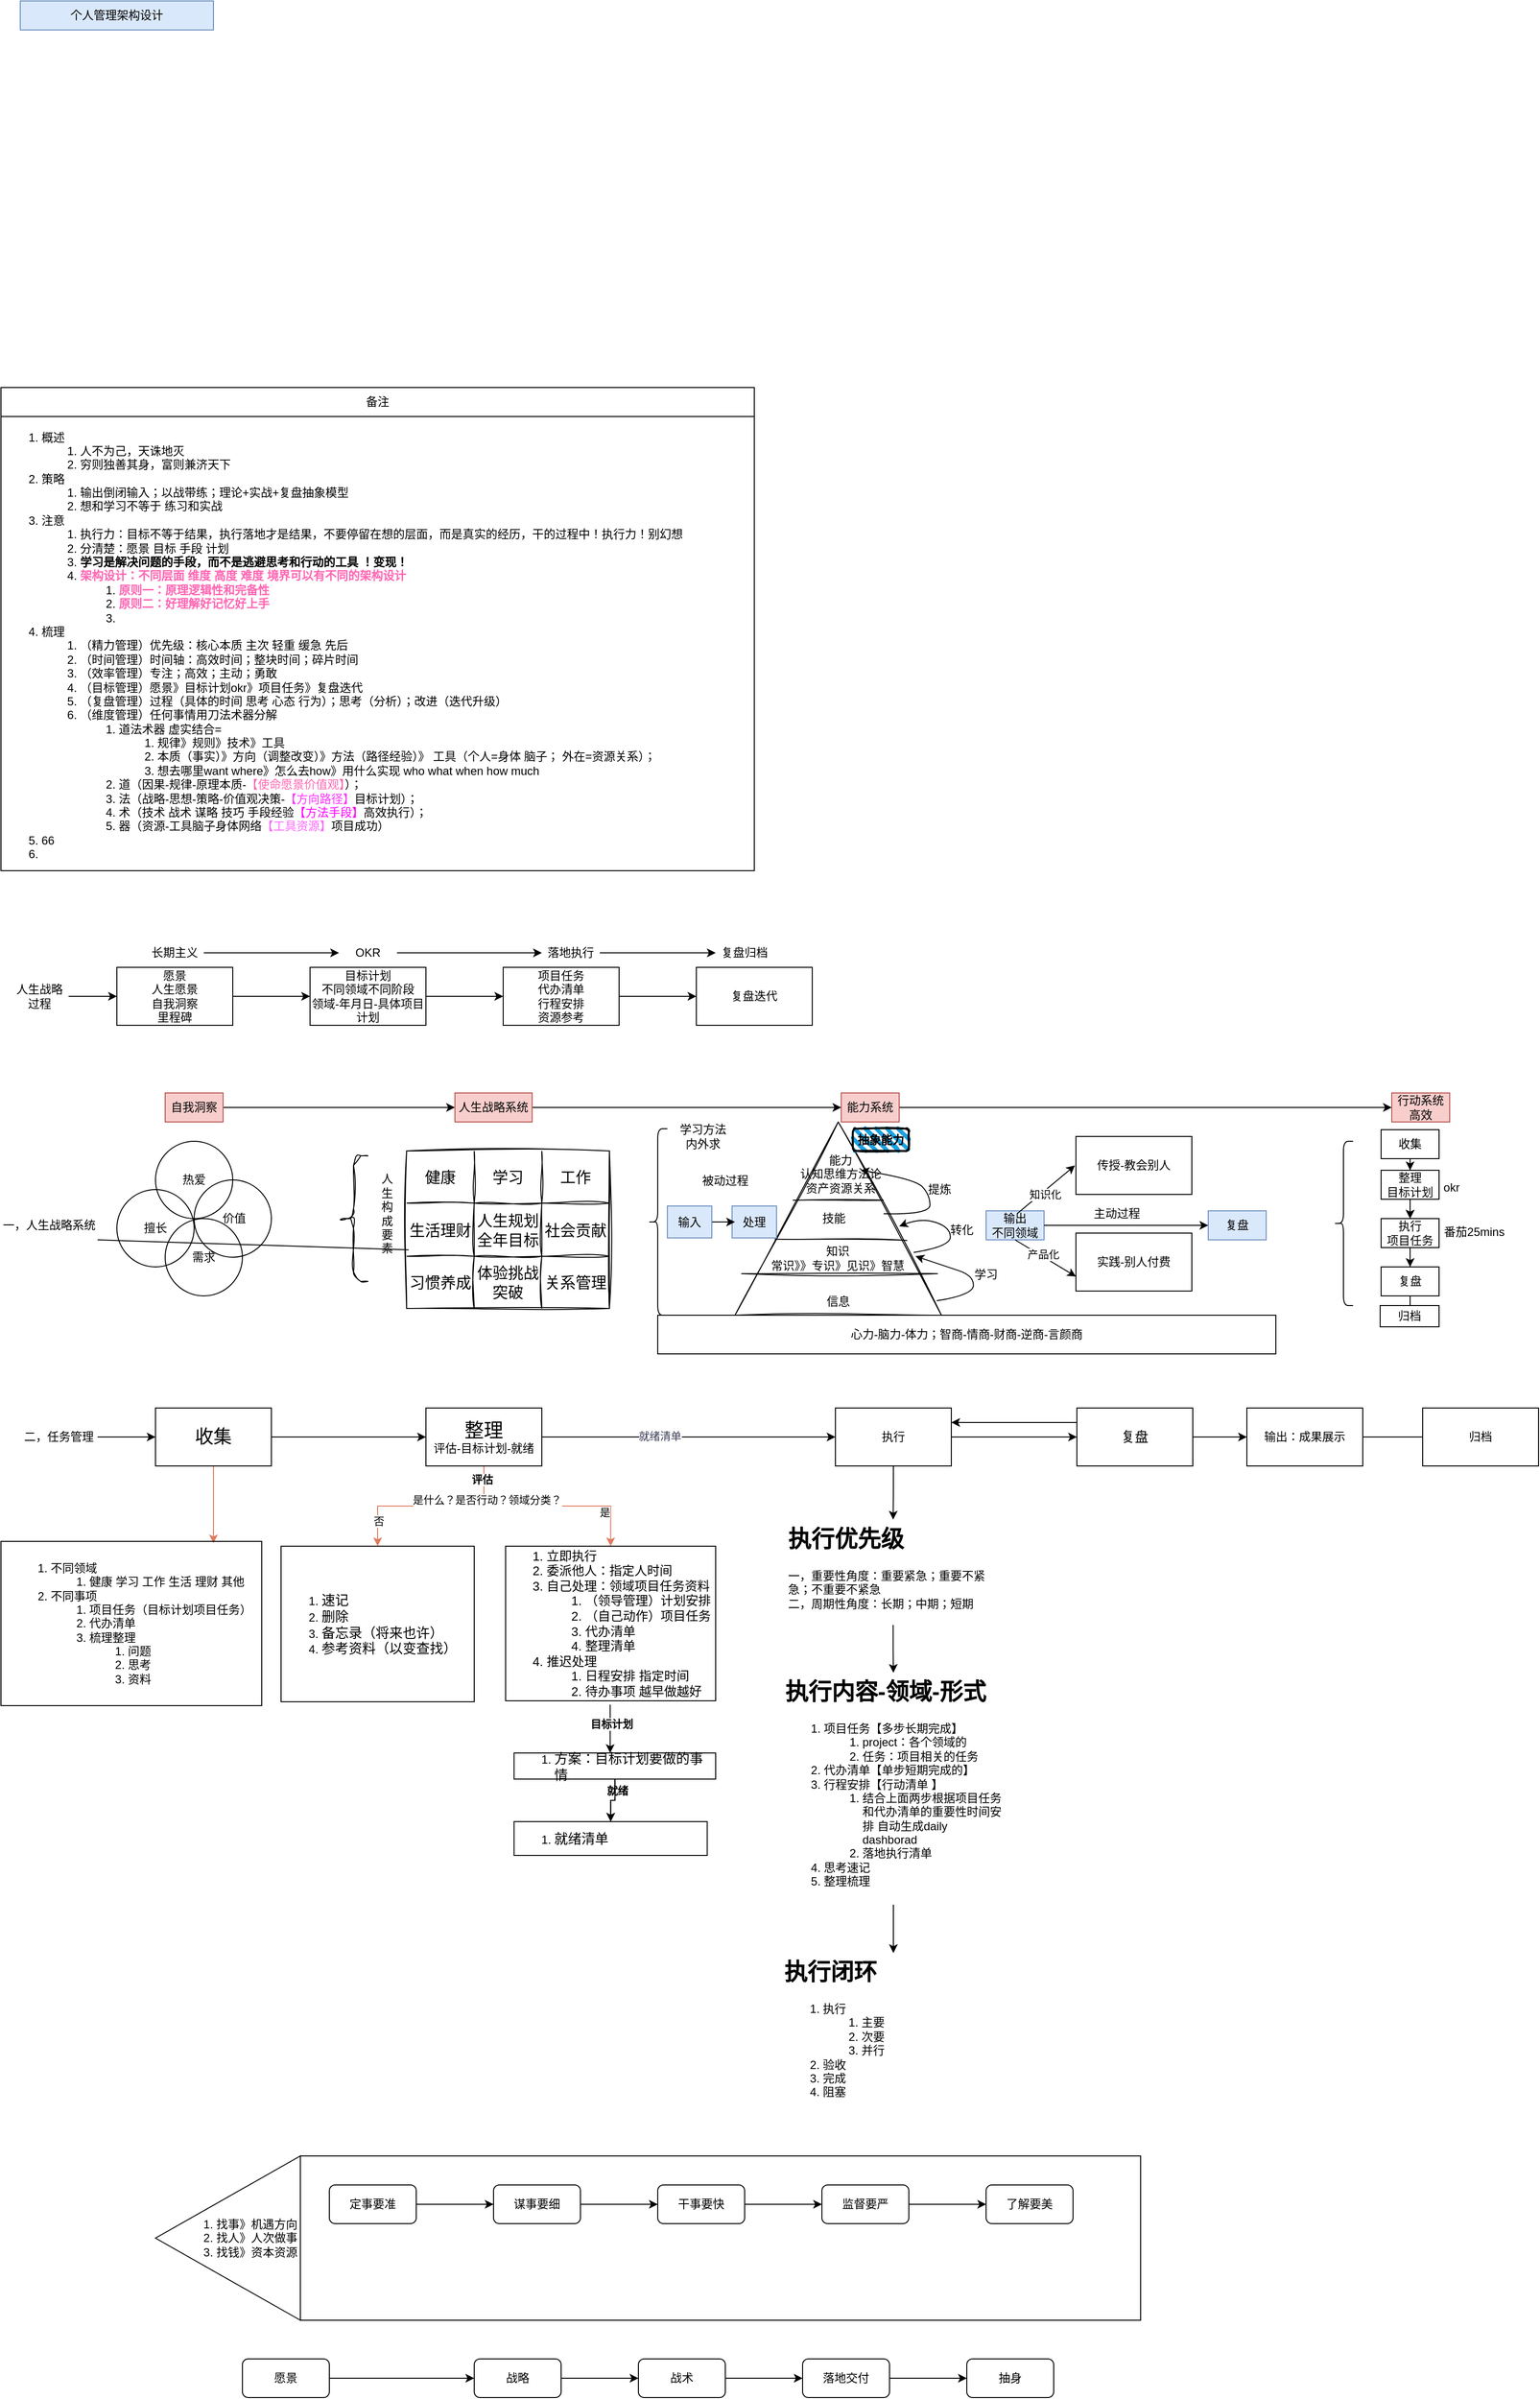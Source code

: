 <mxfile version="22.1.21" type="github">
  <diagram name="第 1 页" id="4Qpj_fmBWcSnVKlhVKCQ">
    <mxGraphModel dx="1434" dy="1907" grid="1" gridSize="10" guides="1" tooltips="1" connect="1" arrows="1" fold="1" page="1" pageScale="1" pageWidth="827" pageHeight="1169" math="0" shadow="0">
      <root>
        <mxCell id="0" />
        <mxCell id="1" parent="0" />
        <mxCell id="NZoPy9VmbZLPDRG8ih34-2" value="个人管理架构设计" style="text;html=1;strokeColor=#6c8ebf;fillColor=#dae8fc;align=center;verticalAlign=middle;whiteSpace=wrap;rounded=0;" parent="1" vertex="1">
          <mxGeometry x="20" y="-1160" width="200" height="30" as="geometry" />
        </mxCell>
        <mxCell id="NZoPy9VmbZLPDRG8ih34-6" value="" style="edgeStyle=orthogonalEdgeStyle;rounded=0;orthogonalLoop=1;jettySize=auto;html=1;" parent="1" source="NZoPy9VmbZLPDRG8ih34-4" target="NZoPy9VmbZLPDRG8ih34-5" edge="1">
          <mxGeometry relative="1" as="geometry" />
        </mxCell>
        <mxCell id="NZoPy9VmbZLPDRG8ih34-4" value="二，任务管理" style="text;html=1;strokeColor=none;fillColor=none;align=center;verticalAlign=middle;whiteSpace=wrap;rounded=0;" parent="1" vertex="1">
          <mxGeometry x="20" y="311" width="80" height="30" as="geometry" />
        </mxCell>
        <mxCell id="NZoPy9VmbZLPDRG8ih34-8" value="" style="edgeStyle=orthogonalEdgeStyle;rounded=0;orthogonalLoop=1;jettySize=auto;html=1;" parent="1" source="NZoPy9VmbZLPDRG8ih34-5" target="NZoPy9VmbZLPDRG8ih34-7" edge="1">
          <mxGeometry relative="1" as="geometry" />
        </mxCell>
        <mxCell id="NZoPy9VmbZLPDRG8ih34-233" value="" style="edgeStyle=orthogonalEdgeStyle;rounded=0;orthogonalLoop=1;jettySize=auto;html=1;strokeColor=#E07A5F;fontColor=#393C56;fillColor=#F2CC8F;" parent="1" source="NZoPy9VmbZLPDRG8ih34-5" edge="1">
          <mxGeometry relative="1" as="geometry">
            <mxPoint x="220" y="436" as="targetPoint" />
          </mxGeometry>
        </mxCell>
        <mxCell id="NZoPy9VmbZLPDRG8ih34-5" value="&lt;font style=&quot;font-size: 19px;&quot;&gt;收集&lt;/font&gt;" style="whiteSpace=wrap;html=1;" parent="1" vertex="1">
          <mxGeometry x="160" y="296" width="120" height="60" as="geometry" />
        </mxCell>
        <mxCell id="NZoPy9VmbZLPDRG8ih34-10" value="" style="edgeStyle=orthogonalEdgeStyle;rounded=0;orthogonalLoop=1;jettySize=auto;html=1;" parent="1" source="NZoPy9VmbZLPDRG8ih34-7" target="NZoPy9VmbZLPDRG8ih34-9" edge="1">
          <mxGeometry relative="1" as="geometry" />
        </mxCell>
        <mxCell id="NZoPy9VmbZLPDRG8ih34-239" value="就绪清单" style="edgeLabel;html=1;align=center;verticalAlign=middle;resizable=0;points=[];fontColor=#393C56;" parent="NZoPy9VmbZLPDRG8ih34-10" vertex="1" connectable="0">
          <mxGeometry x="-0.2" y="1" relative="1" as="geometry">
            <mxPoint as="offset" />
          </mxGeometry>
        </mxCell>
        <mxCell id="NZoPy9VmbZLPDRG8ih34-235" style="edgeStyle=orthogonalEdgeStyle;rounded=0;orthogonalLoop=1;jettySize=auto;html=1;strokeColor=#E07A5F;fontColor=#393C56;fillColor=#F2CC8F;" parent="1" source="NZoPy9VmbZLPDRG8ih34-7" target="NZoPy9VmbZLPDRG8ih34-234" edge="1">
          <mxGeometry relative="1" as="geometry" />
        </mxCell>
        <mxCell id="NZoPy9VmbZLPDRG8ih34-259" value="否" style="edgeLabel;html=1;align=center;verticalAlign=middle;resizable=0;points=[];" parent="NZoPy9VmbZLPDRG8ih34-235" vertex="1" connectable="0">
          <mxGeometry x="0.729" y="1" relative="1" as="geometry">
            <mxPoint as="offset" />
          </mxGeometry>
        </mxCell>
        <mxCell id="NZoPy9VmbZLPDRG8ih34-237" style="edgeStyle=orthogonalEdgeStyle;rounded=0;orthogonalLoop=1;jettySize=auto;html=1;exitX=0.5;exitY=1;exitDx=0;exitDy=0;strokeColor=#E07A5F;fontColor=#393C56;fillColor=#F2CC8F;" parent="1" source="NZoPy9VmbZLPDRG8ih34-7" target="NZoPy9VmbZLPDRG8ih34-236" edge="1">
          <mxGeometry relative="1" as="geometry" />
        </mxCell>
        <mxCell id="NZoPy9VmbZLPDRG8ih34-258" value="是什么？是否行动？领域分类？" style="edgeLabel;html=1;align=center;verticalAlign=middle;resizable=0;points=[];" parent="NZoPy9VmbZLPDRG8ih34-237" vertex="1" connectable="0">
          <mxGeometry x="-0.68" y="3" relative="1" as="geometry">
            <mxPoint as="offset" />
          </mxGeometry>
        </mxCell>
        <mxCell id="NZoPy9VmbZLPDRG8ih34-260" value="是" style="edgeLabel;html=1;align=center;verticalAlign=middle;resizable=0;points=[];" parent="NZoPy9VmbZLPDRG8ih34-237" vertex="1" connectable="0">
          <mxGeometry x="0.573" y="2" relative="1" as="geometry">
            <mxPoint x="-2" y="8" as="offset" />
          </mxGeometry>
        </mxCell>
        <mxCell id="NZoPy9VmbZLPDRG8ih34-263" value="评估" style="edgeLabel;html=1;align=center;verticalAlign=middle;resizable=0;points=[];fontStyle=1" parent="NZoPy9VmbZLPDRG8ih34-237" vertex="1" connectable="0">
          <mxGeometry x="-0.869" y="-2" relative="1" as="geometry">
            <mxPoint as="offset" />
          </mxGeometry>
        </mxCell>
        <mxCell id="NZoPy9VmbZLPDRG8ih34-7" value="&lt;font style=&quot;&quot;&gt;&lt;span style=&quot;font-size: 20px;&quot;&gt;整理&lt;/span&gt;&lt;br&gt;&lt;font style=&quot;font-size: 12px;&quot;&gt;评估-目标计划-就绪&lt;/font&gt;&lt;br&gt;&lt;/font&gt;" style="whiteSpace=wrap;html=1;" parent="1" vertex="1">
          <mxGeometry x="440" y="296" width="120" height="60" as="geometry" />
        </mxCell>
        <mxCell id="NZoPy9VmbZLPDRG8ih34-12" value="" style="edgeStyle=orthogonalEdgeStyle;rounded=0;orthogonalLoop=1;jettySize=auto;html=1;" parent="1" source="NZoPy9VmbZLPDRG8ih34-9" target="NZoPy9VmbZLPDRG8ih34-11" edge="1">
          <mxGeometry relative="1" as="geometry" />
        </mxCell>
        <mxCell id="NZoPy9VmbZLPDRG8ih34-38" value="" style="edgeStyle=orthogonalEdgeStyle;rounded=0;orthogonalLoop=1;jettySize=auto;html=1;" parent="1" source="NZoPy9VmbZLPDRG8ih34-9" target="NZoPy9VmbZLPDRG8ih34-36" edge="1">
          <mxGeometry relative="1" as="geometry" />
        </mxCell>
        <mxCell id="NZoPy9VmbZLPDRG8ih34-9" value="执行" style="whiteSpace=wrap;html=1;" parent="1" vertex="1">
          <mxGeometry x="864" y="296" width="120" height="60" as="geometry" />
        </mxCell>
        <mxCell id="NZoPy9VmbZLPDRG8ih34-14" value="" style="edgeStyle=orthogonalEdgeStyle;rounded=0;orthogonalLoop=1;jettySize=auto;html=1;" parent="1" target="NZoPy9VmbZLPDRG8ih34-13" edge="1">
          <mxGeometry relative="1" as="geometry">
            <mxPoint x="1217" y="340" as="sourcePoint" />
            <Array as="points">
              <mxPoint x="1217" y="320" />
              <mxPoint x="1224" y="320" />
              <mxPoint x="1224" y="326" />
            </Array>
          </mxGeometry>
        </mxCell>
        <mxCell id="NZoPy9VmbZLPDRG8ih34-80" style="edgeStyle=orthogonalEdgeStyle;rounded=0;orthogonalLoop=1;jettySize=auto;html=1;exitX=0;exitY=0.25;exitDx=0;exitDy=0;entryX=1;entryY=0.25;entryDx=0;entryDy=0;" parent="1" source="NZoPy9VmbZLPDRG8ih34-11" target="NZoPy9VmbZLPDRG8ih34-9" edge="1">
          <mxGeometry relative="1" as="geometry" />
        </mxCell>
        <mxCell id="NZoPy9VmbZLPDRG8ih34-11" value="&lt;font style=&quot;font-size: 14px;&quot;&gt;复盘&lt;/font&gt;" style="whiteSpace=wrap;html=1;" parent="1" vertex="1">
          <mxGeometry x="1114" y="296" width="120" height="60" as="geometry" />
        </mxCell>
        <mxCell id="NZoPy9VmbZLPDRG8ih34-83" value="" style="edgeStyle=orthogonalEdgeStyle;rounded=0;orthogonalLoop=1;jettySize=auto;html=1;" parent="1" source="NZoPy9VmbZLPDRG8ih34-13" edge="1">
          <mxGeometry relative="1" as="geometry">
            <mxPoint x="1566" y="326" as="targetPoint" />
          </mxGeometry>
        </mxCell>
        <mxCell id="NZoPy9VmbZLPDRG8ih34-13" value="输出：成果展示" style="whiteSpace=wrap;html=1;" parent="1" vertex="1">
          <mxGeometry x="1290" y="296" width="120" height="60" as="geometry" />
        </mxCell>
        <mxCell id="NZoPy9VmbZLPDRG8ih34-40" value="" style="edgeStyle=orthogonalEdgeStyle;rounded=0;orthogonalLoop=1;jettySize=auto;html=1;" parent="1" source="NZoPy9VmbZLPDRG8ih34-36" target="NZoPy9VmbZLPDRG8ih34-39" edge="1">
          <mxGeometry relative="1" as="geometry">
            <mxPoint x="825" y="631" as="targetPoint" />
          </mxGeometry>
        </mxCell>
        <mxCell id="NZoPy9VmbZLPDRG8ih34-36" value="&lt;h1&gt;执行优先级&lt;/h1&gt;&lt;div&gt;一，重要性角度：重要紧急；重要不紧急；不重要不紧急&lt;/div&gt;&lt;div&gt;二，周期性角度：长期；中期；短期&lt;/div&gt;" style="text;html=1;strokeColor=none;fillColor=none;spacing=5;spacingTop=-20;whiteSpace=wrap;overflow=hidden;rounded=0;" parent="1" vertex="1">
          <mxGeometry x="810" y="411.5" width="227.5" height="109" as="geometry" />
        </mxCell>
        <mxCell id="NZoPy9VmbZLPDRG8ih34-267" value="" style="edgeStyle=orthogonalEdgeStyle;rounded=0;orthogonalLoop=1;jettySize=auto;html=1;" parent="1" source="NZoPy9VmbZLPDRG8ih34-39" target="NZoPy9VmbZLPDRG8ih34-266" edge="1">
          <mxGeometry relative="1" as="geometry" />
        </mxCell>
        <mxCell id="NZoPy9VmbZLPDRG8ih34-39" value="&lt;h1&gt;执行内容-领域-形式&lt;/h1&gt;&lt;div&gt;&lt;ol&gt;&lt;li&gt;项目任务【多步长期完成】&lt;br&gt;&lt;/li&gt;&lt;ol&gt;&lt;li&gt;project：各个领域的&lt;br&gt;&lt;/li&gt;&lt;li&gt;任务：项目相关的任务&lt;/li&gt;&lt;/ol&gt;&lt;li&gt;&lt;span style=&quot;background-color: initial;&quot;&gt;代办清单【单步短期完成的】&lt;/span&gt;&lt;br&gt;&lt;/li&gt;&lt;li&gt;&lt;span style=&quot;background-color: initial;&quot;&gt;行程安排【行动清单 】&lt;/span&gt;&lt;/li&gt;&lt;ol&gt;&lt;li&gt;&lt;span style=&quot;background-color: initial;&quot;&gt;结合上面两步根据项目任务和代办清单的重要性时间安排 自动生成daily dashborad&amp;nbsp;&lt;/span&gt;&lt;/li&gt;&lt;li&gt;落地执行清单&lt;/li&gt;&lt;/ol&gt;&lt;li&gt;思考速记&lt;/li&gt;&lt;li&gt;整理梳理&lt;/li&gt;&lt;/ol&gt;&lt;/div&gt;" style="text;html=1;strokeColor=none;fillColor=none;spacing=5;spacingTop=-20;whiteSpace=wrap;overflow=hidden;rounded=0;" parent="1" vertex="1">
          <mxGeometry x="806.5" y="570" width="235" height="240" as="geometry" />
        </mxCell>
        <mxCell id="NZoPy9VmbZLPDRG8ih34-56" value="" style="edgeStyle=orthogonalEdgeStyle;rounded=0;orthogonalLoop=1;jettySize=auto;html=1;" parent="1" source="NZoPy9VmbZLPDRG8ih34-41" target="NZoPy9VmbZLPDRG8ih34-55" edge="1">
          <mxGeometry relative="1" as="geometry" />
        </mxCell>
        <mxCell id="NZoPy9VmbZLPDRG8ih34-41" value="一，人生战略系统" style="text;html=1;strokeColor=none;fillColor=none;align=center;verticalAlign=middle;whiteSpace=wrap;rounded=0;" parent="1" vertex="1">
          <mxGeometry y="92" width="100" height="30" as="geometry" />
        </mxCell>
        <mxCell id="NZoPy9VmbZLPDRG8ih34-60" value="" style="edgeStyle=orthogonalEdgeStyle;rounded=0;orthogonalLoop=1;jettySize=auto;html=1;" parent="1" source="NZoPy9VmbZLPDRG8ih34-58" target="NZoPy9VmbZLPDRG8ih34-59" edge="1">
          <mxGeometry relative="1" as="geometry" />
        </mxCell>
        <mxCell id="NZoPy9VmbZLPDRG8ih34-58" value="人生战略过程" style="text;html=1;strokeColor=none;fillColor=none;align=center;verticalAlign=middle;whiteSpace=wrap;rounded=0;" parent="1" vertex="1">
          <mxGeometry x="10" y="-145" width="60" height="30" as="geometry" />
        </mxCell>
        <mxCell id="NZoPy9VmbZLPDRG8ih34-62" value="" style="edgeStyle=orthogonalEdgeStyle;rounded=0;orthogonalLoop=1;jettySize=auto;html=1;" parent="1" source="NZoPy9VmbZLPDRG8ih34-59" target="NZoPy9VmbZLPDRG8ih34-61" edge="1">
          <mxGeometry relative="1" as="geometry" />
        </mxCell>
        <mxCell id="NZoPy9VmbZLPDRG8ih34-59" value="愿景&lt;br&gt;人生愿景&lt;br&gt;自我洞察&lt;br&gt;里程碑" style="whiteSpace=wrap;html=1;" parent="1" vertex="1">
          <mxGeometry x="120" y="-160" width="120" height="60" as="geometry" />
        </mxCell>
        <mxCell id="NZoPy9VmbZLPDRG8ih34-64" value="" style="edgeStyle=orthogonalEdgeStyle;rounded=0;orthogonalLoop=1;jettySize=auto;html=1;" parent="1" source="NZoPy9VmbZLPDRG8ih34-61" target="NZoPy9VmbZLPDRG8ih34-63" edge="1">
          <mxGeometry relative="1" as="geometry" />
        </mxCell>
        <mxCell id="NZoPy9VmbZLPDRG8ih34-61" value="目标计划&lt;br&gt;不同领域不同阶段&lt;br&gt;领域-年月日-具体项目计划" style="whiteSpace=wrap;html=1;" parent="1" vertex="1">
          <mxGeometry x="320" y="-160" width="120" height="60" as="geometry" />
        </mxCell>
        <mxCell id="NZoPy9VmbZLPDRG8ih34-66" value="" style="edgeStyle=orthogonalEdgeStyle;rounded=0;orthogonalLoop=1;jettySize=auto;html=1;" parent="1" source="NZoPy9VmbZLPDRG8ih34-63" target="NZoPy9VmbZLPDRG8ih34-65" edge="1">
          <mxGeometry relative="1" as="geometry" />
        </mxCell>
        <mxCell id="NZoPy9VmbZLPDRG8ih34-63" value="项目任务&lt;br&gt;代办清单&lt;br&gt;行程安排&lt;br&gt;资源参考" style="whiteSpace=wrap;html=1;" parent="1" vertex="1">
          <mxGeometry x="520" y="-160" width="120" height="60" as="geometry" />
        </mxCell>
        <mxCell id="NZoPy9VmbZLPDRG8ih34-65" value="复盘迭代" style="whiteSpace=wrap;html=1;" parent="1" vertex="1">
          <mxGeometry x="720" y="-160" width="120" height="60" as="geometry" />
        </mxCell>
        <mxCell id="NZoPy9VmbZLPDRG8ih34-71" style="edgeStyle=orthogonalEdgeStyle;rounded=0;orthogonalLoop=1;jettySize=auto;html=1;entryX=0;entryY=0.5;entryDx=0;entryDy=0;" parent="1" source="NZoPy9VmbZLPDRG8ih34-67" target="NZoPy9VmbZLPDRG8ih34-69" edge="1">
          <mxGeometry relative="1" as="geometry" />
        </mxCell>
        <mxCell id="NZoPy9VmbZLPDRG8ih34-67" value="长期主义" style="text;html=1;strokeColor=none;fillColor=none;align=center;verticalAlign=middle;whiteSpace=wrap;rounded=0;" parent="1" vertex="1">
          <mxGeometry x="150" y="-190" width="60" height="30" as="geometry" />
        </mxCell>
        <mxCell id="NZoPy9VmbZLPDRG8ih34-75" style="edgeStyle=orthogonalEdgeStyle;rounded=0;orthogonalLoop=1;jettySize=auto;html=1;entryX=0;entryY=0.5;entryDx=0;entryDy=0;" parent="1" source="NZoPy9VmbZLPDRG8ih34-69" target="NZoPy9VmbZLPDRG8ih34-70" edge="1">
          <mxGeometry relative="1" as="geometry" />
        </mxCell>
        <mxCell id="NZoPy9VmbZLPDRG8ih34-69" value="OKR" style="text;html=1;strokeColor=none;fillColor=none;align=center;verticalAlign=middle;whiteSpace=wrap;rounded=0;" parent="1" vertex="1">
          <mxGeometry x="350" y="-190" width="60" height="30" as="geometry" />
        </mxCell>
        <mxCell id="NZoPy9VmbZLPDRG8ih34-77" style="edgeStyle=orthogonalEdgeStyle;rounded=0;orthogonalLoop=1;jettySize=auto;html=1;" parent="1" source="NZoPy9VmbZLPDRG8ih34-70" target="NZoPy9VmbZLPDRG8ih34-76" edge="1">
          <mxGeometry relative="1" as="geometry" />
        </mxCell>
        <mxCell id="NZoPy9VmbZLPDRG8ih34-70" value="落地执行" style="text;html=1;strokeColor=none;fillColor=none;align=center;verticalAlign=middle;whiteSpace=wrap;rounded=0;" parent="1" vertex="1">
          <mxGeometry x="560" y="-190" width="60" height="30" as="geometry" />
        </mxCell>
        <mxCell id="NZoPy9VmbZLPDRG8ih34-76" value="复盘归档" style="text;html=1;strokeColor=none;fillColor=none;align=center;verticalAlign=middle;whiteSpace=wrap;rounded=0;" parent="1" vertex="1">
          <mxGeometry x="740" y="-190" width="60" height="30" as="geometry" />
        </mxCell>
        <mxCell id="NZoPy9VmbZLPDRG8ih34-82" value="归档" style="whiteSpace=wrap;html=1;" parent="1" vertex="1">
          <mxGeometry x="1472" y="296" width="120" height="60" as="geometry" />
        </mxCell>
        <mxCell id="NZoPy9VmbZLPDRG8ih34-93" value="备注" style="swimlane;fontStyle=0;childLayout=stackLayout;horizontal=1;startSize=30;horizontalStack=0;resizeParent=1;resizeParentMax=0;resizeLast=0;collapsible=1;marginBottom=0;whiteSpace=wrap;html=1;" parent="1" vertex="1">
          <mxGeometry y="-760" width="780" height="500" as="geometry">
            <mxRectangle x="10" y="-500" width="60" height="30" as="alternateBounds" />
          </mxGeometry>
        </mxCell>
        <mxCell id="NZoPy9VmbZLPDRG8ih34-87" value="&lt;ol&gt;&lt;li&gt;概述&lt;/li&gt;&lt;ol&gt;&lt;li&gt;人不为己，天诛地灭&lt;/li&gt;&lt;li&gt;穷则独善其身，富则兼济天下&lt;/li&gt;&lt;/ol&gt;&lt;li&gt;策略&lt;/li&gt;&lt;ol&gt;&lt;li&gt;输出倒闭输入；以战带练；理论+实战+复盘抽象模型&lt;/li&gt;&lt;li&gt;想和学习不等于 练习和实战&lt;/li&gt;&lt;/ol&gt;&lt;li&gt;注意&lt;/li&gt;&lt;ol&gt;&lt;li&gt;执行力：目标不等于结果，执行落地才是结果，不要停留在想的层面，而是真实的经历，干的过程中！执行力！别幻想&lt;/li&gt;&lt;li&gt;分清楚：愿景 目标 手段 计划&lt;/li&gt;&lt;li&gt;&lt;b&gt;学习是解决问题的手段，而不是逃避思考和行动的工具 ！变现！&lt;/b&gt;&lt;/li&gt;&lt;li&gt;&lt;b&gt;&lt;font color=&quot;#ff66b3&quot;&gt;架构设计：不同层面 维度 高度 难度 境界可以有不同的架构设计&lt;/font&gt;&lt;/b&gt;&lt;/li&gt;&lt;ol&gt;&lt;li&gt;&lt;b&gt;&lt;font color=&quot;#ff66b3&quot;&gt;原则一：原理逻辑性和完备性&lt;/font&gt;&lt;/b&gt;&lt;/li&gt;&lt;li&gt;&lt;b&gt;&lt;font color=&quot;#ff66b3&quot;&gt;原则二：好理解好记忆好上手&lt;/font&gt;&lt;/b&gt;&lt;/li&gt;&lt;li&gt;&lt;b&gt;&lt;font color=&quot;#ff66b3&quot;&gt;&lt;br&gt;&lt;/font&gt;&lt;/b&gt;&lt;/li&gt;&lt;/ol&gt;&lt;/ol&gt;&lt;li&gt;梳理&lt;/li&gt;&lt;ol&gt;&lt;li&gt;（精力管理）优先级：核心本质 主次 轻重 缓急 先后&lt;/li&gt;&lt;li&gt;（时间管理）时间轴：高效时间；整块时间；碎片时间&lt;/li&gt;&lt;li&gt;（效率管理）专注；高效；主动；勇敢&lt;/li&gt;&lt;li&gt;（目标管理）愿景》目标计划okr》项目任务》复盘迭代&lt;/li&gt;&lt;li&gt;（复盘管理）过程（具体的时间 思考 心态 行为）；思考（分析）；改进（迭代升级）&lt;/li&gt;&lt;li&gt;（维度管理）任何事情用刀法术器分解&lt;/li&gt;&lt;ol&gt;&lt;li&gt;道法术器 虚实结合=&lt;/li&gt;&lt;ol&gt;&lt;li&gt;规律》规则》技术》工具&lt;br&gt;&lt;/li&gt;&lt;li&gt;本质（事实）》方向（调整改变）》方法（路径经验）》 工具（个人=身体 脑子； 外在=资源关系）；&lt;br&gt;&lt;/li&gt;&lt;li style=&quot;border-color: var(--border-color);&quot;&gt;想去哪里want where》怎么去how》用什么实现 who what when how much&lt;/li&gt;&lt;/ol&gt;&lt;li&gt;道（因果-规律-原理本质-&lt;font color=&quot;#ff66b3&quot;&gt;【使命愿景价值观】&lt;/font&gt;）；&lt;/li&gt;&lt;li&gt;法（战略-思想-策略-价值观决策-&lt;font color=&quot;#ff33ff&quot;&gt;【方向路径】&lt;/font&gt;目标计划）；&lt;/li&gt;&lt;li&gt;术（技术 战术 谋略 技巧 手段经验&lt;font color=&quot;#ff00ff&quot;&gt;【方法手段】&lt;/font&gt;高效执行）；&lt;/li&gt;&lt;li&gt;器（资源-工具脑子身体网络&lt;font color=&quot;#ff66ff&quot;&gt;【工具资源】&lt;/font&gt;项目成功）&lt;/li&gt;&lt;/ol&gt;&lt;/ol&gt;&lt;li&gt;66&lt;/li&gt;&lt;li&gt;&lt;br&gt;&lt;/li&gt;&lt;/ol&gt;" style="text;strokeColor=none;fillColor=none;html=1;whiteSpace=wrap;verticalAlign=middle;overflow=hidden;" parent="NZoPy9VmbZLPDRG8ih34-93" vertex="1">
          <mxGeometry y="30" width="780" height="470" as="geometry" />
        </mxCell>
        <mxCell id="NZoPy9VmbZLPDRG8ih34-186" value="" style="group" parent="1" vertex="1" connectable="0">
          <mxGeometry x="350" y="35" width="280" height="170" as="geometry" />
        </mxCell>
        <mxCell id="NZoPy9VmbZLPDRG8ih34-42" value="" style="shape=table;startSize=0;container=1;collapsible=0;childLayout=tableLayout;fontSize=16;sketch=1;curveFitting=1;jiggle=2;" parent="NZoPy9VmbZLPDRG8ih34-186" vertex="1">
          <mxGeometry x="70" y="-5" width="210" height="163" as="geometry" />
        </mxCell>
        <mxCell id="NZoPy9VmbZLPDRG8ih34-43" value="" style="shape=tableRow;horizontal=0;startSize=0;swimlaneHead=0;swimlaneBody=0;strokeColor=inherit;top=0;left=0;bottom=0;right=0;collapsible=0;dropTarget=0;fillColor=none;points=[[0,0.5],[1,0.5]];portConstraint=eastwest;fontSize=16;sketch=1;curveFitting=1;jiggle=2;" parent="NZoPy9VmbZLPDRG8ih34-42" vertex="1">
          <mxGeometry width="210" height="54" as="geometry" />
        </mxCell>
        <mxCell id="NZoPy9VmbZLPDRG8ih34-44" value="健康" style="shape=partialRectangle;html=1;whiteSpace=wrap;connectable=0;strokeColor=inherit;overflow=hidden;fillColor=none;top=0;left=0;bottom=0;right=0;pointerEvents=1;fontSize=16;sketch=1;curveFitting=1;jiggle=2;" parent="NZoPy9VmbZLPDRG8ih34-43" vertex="1">
          <mxGeometry width="70" height="54" as="geometry">
            <mxRectangle width="70" height="54" as="alternateBounds" />
          </mxGeometry>
        </mxCell>
        <mxCell id="NZoPy9VmbZLPDRG8ih34-45" value="学习" style="shape=partialRectangle;html=1;whiteSpace=wrap;connectable=0;strokeColor=inherit;overflow=hidden;fillColor=none;top=0;left=0;bottom=0;right=0;pointerEvents=1;fontSize=16;sketch=1;curveFitting=1;jiggle=2;" parent="NZoPy9VmbZLPDRG8ih34-43" vertex="1">
          <mxGeometry x="70" width="70" height="54" as="geometry">
            <mxRectangle width="70" height="54" as="alternateBounds" />
          </mxGeometry>
        </mxCell>
        <mxCell id="NZoPy9VmbZLPDRG8ih34-46" value="工作" style="shape=partialRectangle;html=1;whiteSpace=wrap;connectable=0;strokeColor=inherit;overflow=hidden;fillColor=none;top=0;left=0;bottom=0;right=0;pointerEvents=1;fontSize=16;sketch=1;curveFitting=1;jiggle=2;" parent="NZoPy9VmbZLPDRG8ih34-43" vertex="1">
          <mxGeometry x="140" width="70" height="54" as="geometry">
            <mxRectangle width="70" height="54" as="alternateBounds" />
          </mxGeometry>
        </mxCell>
        <mxCell id="NZoPy9VmbZLPDRG8ih34-47" value="" style="shape=tableRow;horizontal=0;startSize=0;swimlaneHead=0;swimlaneBody=0;strokeColor=inherit;top=0;left=0;bottom=0;right=0;collapsible=0;dropTarget=0;fillColor=none;points=[[0,0.5],[1,0.5]];portConstraint=eastwest;fontSize=16;sketch=1;curveFitting=1;jiggle=2;" parent="NZoPy9VmbZLPDRG8ih34-42" vertex="1">
          <mxGeometry y="54" width="210" height="55" as="geometry" />
        </mxCell>
        <mxCell id="NZoPy9VmbZLPDRG8ih34-48" value="生活理财" style="shape=partialRectangle;html=1;whiteSpace=wrap;connectable=0;strokeColor=inherit;overflow=hidden;fillColor=none;top=0;left=0;bottom=0;right=0;pointerEvents=1;fontSize=16;sketch=1;curveFitting=1;jiggle=2;" parent="NZoPy9VmbZLPDRG8ih34-47" vertex="1">
          <mxGeometry width="70" height="55" as="geometry">
            <mxRectangle width="70" height="55" as="alternateBounds" />
          </mxGeometry>
        </mxCell>
        <mxCell id="NZoPy9VmbZLPDRG8ih34-49" value="人生规划&lt;br&gt;全年目标" style="shape=partialRectangle;html=1;whiteSpace=wrap;connectable=0;strokeColor=inherit;overflow=hidden;fillColor=none;top=0;left=0;bottom=0;right=0;pointerEvents=1;fontSize=16;sketch=1;curveFitting=1;jiggle=2;" parent="NZoPy9VmbZLPDRG8ih34-47" vertex="1">
          <mxGeometry x="70" width="70" height="55" as="geometry">
            <mxRectangle width="70" height="55" as="alternateBounds" />
          </mxGeometry>
        </mxCell>
        <mxCell id="NZoPy9VmbZLPDRG8ih34-50" value="社会贡献" style="shape=partialRectangle;html=1;whiteSpace=wrap;connectable=0;strokeColor=inherit;overflow=hidden;fillColor=none;top=0;left=0;bottom=0;right=0;pointerEvents=1;fontSize=16;sketch=1;curveFitting=1;jiggle=2;" parent="NZoPy9VmbZLPDRG8ih34-47" vertex="1">
          <mxGeometry x="140" width="70" height="55" as="geometry">
            <mxRectangle width="70" height="55" as="alternateBounds" />
          </mxGeometry>
        </mxCell>
        <mxCell id="NZoPy9VmbZLPDRG8ih34-51" value="" style="shape=tableRow;horizontal=0;startSize=0;swimlaneHead=0;swimlaneBody=0;strokeColor=inherit;top=0;left=0;bottom=0;right=0;collapsible=0;dropTarget=0;fillColor=none;points=[[0,0.5],[1,0.5]];portConstraint=eastwest;fontSize=16;sketch=1;curveFitting=1;jiggle=2;" parent="NZoPy9VmbZLPDRG8ih34-42" vertex="1">
          <mxGeometry y="109" width="210" height="54" as="geometry" />
        </mxCell>
        <mxCell id="NZoPy9VmbZLPDRG8ih34-52" value="习惯养成" style="shape=partialRectangle;html=1;whiteSpace=wrap;connectable=0;strokeColor=inherit;overflow=hidden;fillColor=none;top=0;left=0;bottom=0;right=0;pointerEvents=1;fontSize=16;sketch=1;curveFitting=1;jiggle=2;" parent="NZoPy9VmbZLPDRG8ih34-51" vertex="1">
          <mxGeometry width="70" height="54" as="geometry">
            <mxRectangle width="70" height="54" as="alternateBounds" />
          </mxGeometry>
        </mxCell>
        <mxCell id="NZoPy9VmbZLPDRG8ih34-53" value="体验挑战突破" style="shape=partialRectangle;html=1;whiteSpace=wrap;connectable=0;strokeColor=inherit;overflow=hidden;fillColor=none;top=0;left=0;bottom=0;right=0;pointerEvents=1;fontSize=16;sketch=1;curveFitting=1;jiggle=2;" parent="NZoPy9VmbZLPDRG8ih34-51" vertex="1">
          <mxGeometry x="70" width="70" height="54" as="geometry">
            <mxRectangle width="70" height="54" as="alternateBounds" />
          </mxGeometry>
        </mxCell>
        <mxCell id="NZoPy9VmbZLPDRG8ih34-54" value="关系管理" style="shape=partialRectangle;html=1;whiteSpace=wrap;connectable=0;strokeColor=inherit;overflow=hidden;fillColor=none;top=0;left=0;bottom=0;right=0;pointerEvents=1;fontSize=16;sketch=1;curveFitting=1;jiggle=2;" parent="NZoPy9VmbZLPDRG8ih34-51" vertex="1">
          <mxGeometry x="140" width="70" height="54" as="geometry">
            <mxRectangle width="70" height="54" as="alternateBounds" />
          </mxGeometry>
        </mxCell>
        <mxCell id="NZoPy9VmbZLPDRG8ih34-55" value="" style="shape=singleArrow;whiteSpace=wrap;html=1;arrowWidth=0.4;arrowSize=0.4;" parent="NZoPy9VmbZLPDRG8ih34-51" vertex="1">
          <mxGeometry x="210" width="NaN" height="54" as="geometry">
            <mxRectangle width="NaN" height="54" as="alternateBounds" />
          </mxGeometry>
        </mxCell>
        <mxCell id="NZoPy9VmbZLPDRG8ih34-103" value="" style="shape=curlyBracket;whiteSpace=wrap;html=1;rounded=1;labelPosition=left;verticalLabelPosition=middle;align=right;verticalAlign=middle;sketch=1;curveFitting=1;jiggle=2;" parent="NZoPy9VmbZLPDRG8ih34-186" vertex="1">
          <mxGeometry width="30" height="130" as="geometry" />
        </mxCell>
        <mxCell id="NZoPy9VmbZLPDRG8ih34-104" value="人&lt;br&gt;生&lt;br&gt;构&lt;br&gt;成&lt;br&gt;要&lt;br&gt;素" style="text;html=1;strokeColor=none;fillColor=none;align=center;verticalAlign=middle;whiteSpace=wrap;rounded=0;sketch=1;curveFitting=1;jiggle=2;" parent="NZoPy9VmbZLPDRG8ih34-186" vertex="1">
          <mxGeometry x="20" y="10" width="60" height="100" as="geometry" />
        </mxCell>
        <mxCell id="NZoPy9VmbZLPDRG8ih34-187" value="" style="group" parent="1" vertex="1" connectable="0">
          <mxGeometry x="120" y="20" width="160" height="160" as="geometry" />
        </mxCell>
        <mxCell id="NZoPy9VmbZLPDRG8ih34-99" value="热爱" style="ellipse;whiteSpace=wrap;html=1;aspect=fixed;fillStyle=auto;fillColor=none;" parent="NZoPy9VmbZLPDRG8ih34-187" vertex="1">
          <mxGeometry x="40" width="80" height="80" as="geometry" />
        </mxCell>
        <mxCell id="NZoPy9VmbZLPDRG8ih34-100" value="擅长" style="ellipse;whiteSpace=wrap;html=1;aspect=fixed;fillColor=none;" parent="NZoPy9VmbZLPDRG8ih34-187" vertex="1">
          <mxGeometry y="50" width="80" height="80" as="geometry" />
        </mxCell>
        <mxCell id="NZoPy9VmbZLPDRG8ih34-101" value="&amp;nbsp;价值" style="ellipse;whiteSpace=wrap;html=1;aspect=fixed;fillColor=none;" parent="NZoPy9VmbZLPDRG8ih34-187" vertex="1">
          <mxGeometry x="80" y="40" width="80" height="80" as="geometry" />
        </mxCell>
        <mxCell id="NZoPy9VmbZLPDRG8ih34-102" value="需求" style="ellipse;whiteSpace=wrap;html=1;aspect=fixed;fillColor=none;" parent="NZoPy9VmbZLPDRG8ih34-187" vertex="1">
          <mxGeometry x="50" y="80" width="80" height="80" as="geometry" />
        </mxCell>
        <mxCell id="NZoPy9VmbZLPDRG8ih34-190" value="" style="edgeStyle=orthogonalEdgeStyle;rounded=0;orthogonalLoop=1;jettySize=auto;html=1;" parent="1" source="NZoPy9VmbZLPDRG8ih34-188" target="NZoPy9VmbZLPDRG8ih34-189" edge="1">
          <mxGeometry relative="1" as="geometry" />
        </mxCell>
        <mxCell id="NZoPy9VmbZLPDRG8ih34-188" value="自我洞察" style="text;html=1;strokeColor=#b85450;fillColor=#f8cecc;align=center;verticalAlign=middle;whiteSpace=wrap;rounded=0;" parent="1" vertex="1">
          <mxGeometry x="170" y="-30" width="60" height="30" as="geometry" />
        </mxCell>
        <mxCell id="NZoPy9VmbZLPDRG8ih34-192" value="" style="edgeStyle=orthogonalEdgeStyle;rounded=0;orthogonalLoop=1;jettySize=auto;html=1;" parent="1" source="NZoPy9VmbZLPDRG8ih34-189" target="NZoPy9VmbZLPDRG8ih34-191" edge="1">
          <mxGeometry relative="1" as="geometry" />
        </mxCell>
        <mxCell id="NZoPy9VmbZLPDRG8ih34-189" value="人生战略系统" style="text;html=1;strokeColor=#b85450;fillColor=#f8cecc;align=center;verticalAlign=middle;whiteSpace=wrap;rounded=0;" parent="1" vertex="1">
          <mxGeometry x="470" y="-30" width="80" height="30" as="geometry" />
        </mxCell>
        <mxCell id="NZoPy9VmbZLPDRG8ih34-194" value="" style="edgeStyle=orthogonalEdgeStyle;rounded=0;orthogonalLoop=1;jettySize=auto;html=1;" parent="1" source="NZoPy9VmbZLPDRG8ih34-191" target="NZoPy9VmbZLPDRG8ih34-193" edge="1">
          <mxGeometry relative="1" as="geometry" />
        </mxCell>
        <mxCell id="NZoPy9VmbZLPDRG8ih34-191" value="能力系统" style="text;html=1;strokeColor=#b85450;fillColor=#f8cecc;align=center;verticalAlign=middle;whiteSpace=wrap;rounded=0;" parent="1" vertex="1">
          <mxGeometry x="870" y="-30" width="60" height="30" as="geometry" />
        </mxCell>
        <mxCell id="NZoPy9VmbZLPDRG8ih34-193" value="行动系统高效" style="text;html=1;strokeColor=#b85450;fillColor=#f8cecc;align=center;verticalAlign=middle;whiteSpace=wrap;rounded=0;" parent="1" vertex="1">
          <mxGeometry x="1440" y="-30" width="60" height="30" as="geometry" />
        </mxCell>
        <mxCell id="NZoPy9VmbZLPDRG8ih34-204" value="" style="shape=curlyBracket;whiteSpace=wrap;html=1;rounded=1;labelPosition=left;verticalLabelPosition=middle;align=right;verticalAlign=middle;" parent="1" vertex="1">
          <mxGeometry x="1380" y="20" width="20" height="170" as="geometry" />
        </mxCell>
        <mxCell id="NZoPy9VmbZLPDRG8ih34-207" value="" style="edgeStyle=orthogonalEdgeStyle;rounded=0;orthogonalLoop=1;jettySize=auto;html=1;" parent="1" source="NZoPy9VmbZLPDRG8ih34-205" target="NZoPy9VmbZLPDRG8ih34-206" edge="1">
          <mxGeometry relative="1" as="geometry" />
        </mxCell>
        <mxCell id="NZoPy9VmbZLPDRG8ih34-205" value="收集" style="rounded=0;whiteSpace=wrap;html=1;" parent="1" vertex="1">
          <mxGeometry x="1429" y="8" width="60" height="30" as="geometry" />
        </mxCell>
        <mxCell id="NZoPy9VmbZLPDRG8ih34-209" value="" style="edgeStyle=orthogonalEdgeStyle;rounded=0;orthogonalLoop=1;jettySize=auto;html=1;" parent="1" source="NZoPy9VmbZLPDRG8ih34-206" target="NZoPy9VmbZLPDRG8ih34-208" edge="1">
          <mxGeometry relative="1" as="geometry" />
        </mxCell>
        <mxCell id="NZoPy9VmbZLPDRG8ih34-210" value="" style="edgeStyle=orthogonalEdgeStyle;rounded=0;orthogonalLoop=1;jettySize=auto;html=1;" parent="1" source="NZoPy9VmbZLPDRG8ih34-206" target="NZoPy9VmbZLPDRG8ih34-208" edge="1">
          <mxGeometry relative="1" as="geometry" />
        </mxCell>
        <mxCell id="NZoPy9VmbZLPDRG8ih34-206" value="整理&lt;br&gt;目标计划" style="rounded=0;whiteSpace=wrap;html=1;" parent="1" vertex="1">
          <mxGeometry x="1429" y="50" width="60" height="30" as="geometry" />
        </mxCell>
        <mxCell id="NZoPy9VmbZLPDRG8ih34-212" value="" style="edgeStyle=orthogonalEdgeStyle;rounded=0;orthogonalLoop=1;jettySize=auto;html=1;" parent="1" source="NZoPy9VmbZLPDRG8ih34-208" target="NZoPy9VmbZLPDRG8ih34-211" edge="1">
          <mxGeometry relative="1" as="geometry" />
        </mxCell>
        <mxCell id="NZoPy9VmbZLPDRG8ih34-208" value="执行&lt;br&gt;项目任务" style="rounded=0;whiteSpace=wrap;html=1;" parent="1" vertex="1">
          <mxGeometry x="1429" y="100" width="60" height="30" as="geometry" />
        </mxCell>
        <mxCell id="NZoPy9VmbZLPDRG8ih34-214" value="" style="edgeStyle=orthogonalEdgeStyle;rounded=0;orthogonalLoop=1;jettySize=auto;html=1;" parent="1" source="NZoPy9VmbZLPDRG8ih34-211" target="NZoPy9VmbZLPDRG8ih34-213" edge="1">
          <mxGeometry relative="1" as="geometry" />
        </mxCell>
        <mxCell id="NZoPy9VmbZLPDRG8ih34-211" value="复盘" style="rounded=0;whiteSpace=wrap;html=1;" parent="1" vertex="1">
          <mxGeometry x="1429" y="150" width="60" height="30" as="geometry" />
        </mxCell>
        <mxCell id="NZoPy9VmbZLPDRG8ih34-213" value="归档" style="rounded=0;whiteSpace=wrap;html=1;" parent="1" vertex="1">
          <mxGeometry x="1428" y="190" width="61" height="22" as="geometry" />
        </mxCell>
        <mxCell id="NZoPy9VmbZLPDRG8ih34-220" value="okr" style="text;html=1;strokeColor=none;fillColor=none;align=center;verticalAlign=middle;whiteSpace=wrap;rounded=0;" parent="1" vertex="1">
          <mxGeometry x="1472" y="53" width="60" height="30" as="geometry" />
        </mxCell>
        <mxCell id="NZoPy9VmbZLPDRG8ih34-221" value="番茄25mins" style="text;html=1;strokeColor=none;fillColor=none;align=center;verticalAlign=middle;whiteSpace=wrap;rounded=0;" parent="1" vertex="1">
          <mxGeometry x="1485" y="99" width="81" height="30" as="geometry" />
        </mxCell>
        <mxCell id="NZoPy9VmbZLPDRG8ih34-234" value="&lt;ol&gt;&lt;li&gt;&lt;span style=&quot;font-size: 14px;&quot;&gt;速记&lt;/span&gt;&lt;/li&gt;&lt;li&gt;&lt;span style=&quot;font-size: 14px;&quot;&gt;删除&lt;/span&gt;&lt;/li&gt;&lt;li&gt;&lt;span style=&quot;font-size: 14px;&quot;&gt;备忘录（将来也许）&lt;/span&gt;&lt;/li&gt;&lt;li&gt;&lt;span style=&quot;font-size: 14px;&quot;&gt;参考资料（以变查找）&lt;/span&gt;&lt;/li&gt;&lt;/ol&gt;" style="whiteSpace=wrap;html=1;align=left;" parent="1" vertex="1">
          <mxGeometry x="290" y="439" width="200" height="161" as="geometry" />
        </mxCell>
        <mxCell id="NZoPy9VmbZLPDRG8ih34-236" value="&lt;div style=&quot;font-size: 13px;&quot;&gt;&lt;ol&gt;&lt;li&gt;&lt;span style=&quot;&quot;&gt;立即执行&lt;/span&gt;&lt;/li&gt;&lt;li&gt;委派他人：指定人时间&lt;/li&gt;&lt;li style=&quot;border-color: var(--border-color);&quot;&gt;自己处理：领域项目任务资料&lt;/li&gt;&lt;ol&gt;&lt;li style=&quot;border-color: var(--border-color);&quot;&gt;（领导管理）计划安排&lt;/li&gt;&lt;li style=&quot;border-color: var(--border-color);&quot;&gt;（自己动作）项目任务&lt;/li&gt;&lt;li style=&quot;border-color: var(--border-color);&quot;&gt;代办清单&lt;/li&gt;&lt;li style=&quot;border-color: var(--border-color);&quot;&gt;整理清单&lt;/li&gt;&lt;/ol&gt;&lt;li&gt;推迟处理&lt;/li&gt;&lt;ol&gt;&lt;li&gt;日程安排 指定时间&lt;/li&gt;&lt;li&gt;待办事项 越早做越好&lt;/li&gt;&lt;/ol&gt;&lt;/ol&gt;&lt;/div&gt;" style="whiteSpace=wrap;html=1;align=left;fillColor=none;" parent="1" vertex="1">
          <mxGeometry x="522.5" y="439" width="217.5" height="160" as="geometry" />
        </mxCell>
        <mxCell id="NZoPy9VmbZLPDRG8ih34-256" value="&lt;ol&gt;&lt;li style=&quot;text-align: left;&quot;&gt;不同领域&lt;/li&gt;&lt;ol&gt;&lt;li style=&quot;text-align: left;&quot;&gt;健康 学习 工作 生活 理财 其他&lt;/li&gt;&lt;/ol&gt;&lt;li style=&quot;text-align: left;&quot;&gt;不同事项&lt;/li&gt;&lt;ol&gt;&lt;li&gt;项目任务（目标计划项目任务）&lt;/li&gt;&lt;li style=&quot;text-align: left;&quot;&gt;代办清单&lt;/li&gt;&lt;li style=&quot;text-align: left;&quot;&gt;梳理整理&lt;/li&gt;&lt;ol&gt;&lt;li style=&quot;text-align: left;&quot;&gt;问题&lt;/li&gt;&lt;li style=&quot;text-align: left;&quot;&gt;思考&lt;/li&gt;&lt;li style=&quot;text-align: left;&quot;&gt;资料&lt;/li&gt;&lt;/ol&gt;&lt;/ol&gt;&lt;/ol&gt;" style="text;html=1;align=center;verticalAlign=middle;resizable=0;points=[];autosize=1;strokeColor=default;fillColor=none;" parent="1" vertex="1">
          <mxGeometry y="434" width="270" height="170" as="geometry" />
        </mxCell>
        <mxCell id="NZoPy9VmbZLPDRG8ih34-262" value="" style="group" parent="1" vertex="1" connectable="0">
          <mxGeometry x="670" width="650" height="240" as="geometry" />
        </mxCell>
        <mxCell id="NZoPy9VmbZLPDRG8ih34-170" value="输出&lt;br&gt;不同领域" style="text;html=1;align=center;verticalAlign=middle;whiteSpace=wrap;rounded=0;fillColor=#dae8fc;strokeColor=#6c8ebf;" parent="NZoPy9VmbZLPDRG8ih34-262" vertex="1">
          <mxGeometry x="350" y="92" width="60" height="30" as="geometry" />
        </mxCell>
        <mxCell id="NZoPy9VmbZLPDRG8ih34-176" value="传授-教会别人" style="whiteSpace=wrap;html=1;" parent="NZoPy9VmbZLPDRG8ih34-262" vertex="1">
          <mxGeometry x="443.02" y="15" width="120" height="60" as="geometry" />
        </mxCell>
        <mxCell id="NZoPy9VmbZLPDRG8ih34-178" value="实践-别人付费" style="whiteSpace=wrap;html=1;" parent="NZoPy9VmbZLPDRG8ih34-262" vertex="1">
          <mxGeometry x="443.02" y="115" width="120" height="60" as="geometry" />
        </mxCell>
        <mxCell id="NZoPy9VmbZLPDRG8ih34-182" value="" style="endArrow=classic;html=1;rounded=0;" parent="NZoPy9VmbZLPDRG8ih34-262" edge="1">
          <mxGeometry width="50" height="50" relative="1" as="geometry">
            <mxPoint x="382.02" y="95" as="sourcePoint" />
            <mxPoint x="442.02" y="45" as="targetPoint" />
          </mxGeometry>
        </mxCell>
        <mxCell id="NZoPy9VmbZLPDRG8ih34-185" value="知识化" style="edgeLabel;html=1;align=center;verticalAlign=middle;resizable=0;points=[];" parent="NZoPy9VmbZLPDRG8ih34-182" vertex="1" connectable="0">
          <mxGeometry x="-0.085" y="-2" relative="1" as="geometry">
            <mxPoint y="1" as="offset" />
          </mxGeometry>
        </mxCell>
        <mxCell id="NZoPy9VmbZLPDRG8ih34-183" value="" style="endArrow=classic;html=1;rounded=0;entryX=0;entryY=0.75;entryDx=0;entryDy=0;exitX=0.633;exitY=1;exitDx=0;exitDy=0;exitPerimeter=0;" parent="NZoPy9VmbZLPDRG8ih34-262" target="NZoPy9VmbZLPDRG8ih34-178" edge="1">
          <mxGeometry width="50" height="50" relative="1" as="geometry">
            <mxPoint x="380" y="122" as="sourcePoint" />
            <mxPoint x="442.02" y="75" as="targetPoint" />
          </mxGeometry>
        </mxCell>
        <mxCell id="NZoPy9VmbZLPDRG8ih34-184" value="产品化" style="edgeLabel;html=1;align=center;verticalAlign=middle;resizable=0;points=[];" parent="NZoPy9VmbZLPDRG8ih34-183" vertex="1" connectable="0">
          <mxGeometry x="-0.114" y="2" relative="1" as="geometry">
            <mxPoint as="offset" />
          </mxGeometry>
        </mxCell>
        <mxCell id="NZoPy9VmbZLPDRG8ih34-135" value="" style="group" parent="NZoPy9VmbZLPDRG8ih34-262" vertex="1" connectable="0">
          <mxGeometry x="80" y="10" width="300" height="190" as="geometry" />
        </mxCell>
        <mxCell id="NZoPy9VmbZLPDRG8ih34-116" value="" style="group" parent="NZoPy9VmbZLPDRG8ih34-135" vertex="1" connectable="0">
          <mxGeometry width="280" height="190" as="geometry" />
        </mxCell>
        <mxCell id="NZoPy9VmbZLPDRG8ih34-134" value="" style="group" parent="NZoPy9VmbZLPDRG8ih34-116" vertex="1" connectable="0">
          <mxGeometry x="10" y="-10" width="250" height="200" as="geometry" />
        </mxCell>
        <mxCell id="NZoPy9VmbZLPDRG8ih34-110" value="" style="triangle;whiteSpace=wrap;html=1;rotation=-90;rounded=0;shadow=0;sketch=1;curveFitting=1;jiggle=2;" parent="NZoPy9VmbZLPDRG8ih34-134" vertex="1">
          <mxGeometry x="6.875" y="-6.875" width="200" height="213.75" as="geometry" />
        </mxCell>
        <mxCell id="NZoPy9VmbZLPDRG8ih34-111" value="" style="endArrow=none;html=1;rounded=0;exitX=0.393;exitY=0.194;exitDx=0;exitDy=0;entryX=0.387;entryY=0.833;entryDx=0;entryDy=0;exitPerimeter=0;entryPerimeter=0;sketch=1;curveFitting=1;jiggle=2;" parent="NZoPy9VmbZLPDRG8ih34-134" source="NZoPy9VmbZLPDRG8ih34-110" target="NZoPy9VmbZLPDRG8ih34-110" edge="1">
          <mxGeometry width="50" height="50" relative="1" as="geometry">
            <mxPoint x="46.875" y="119" as="sourcePoint" />
            <mxPoint x="166.875" y="119" as="targetPoint" />
          </mxGeometry>
        </mxCell>
        <mxCell id="NZoPy9VmbZLPDRG8ih34-112" value="" style="endArrow=none;html=1;rounded=0;exitX=0.5;exitY=0;exitDx=0;exitDy=0;entryX=0.133;entryY=0.928;entryDx=0;entryDy=0;entryPerimeter=0;sketch=1;curveFitting=1;jiggle=2;" parent="NZoPy9VmbZLPDRG8ih34-134" edge="1">
          <mxGeometry width="50" height="50" relative="1" as="geometry">
            <mxPoint x="6.875" y="157" as="sourcePoint" />
            <mxPoint x="209.595" y="157.059" as="targetPoint" />
          </mxGeometry>
        </mxCell>
        <mxCell id="NZoPy9VmbZLPDRG8ih34-113" value="" style="endArrow=none;html=1;rounded=0;sketch=1;curveFitting=1;jiggle=2;" parent="NZoPy9VmbZLPDRG8ih34-134" edge="1">
          <mxGeometry width="50" height="50" relative="1" as="geometry">
            <mxPoint x="60.208" y="81" as="sourcePoint" />
            <mxPoint x="153.542" y="81" as="targetPoint" />
          </mxGeometry>
        </mxCell>
        <mxCell id="NZoPy9VmbZLPDRG8ih34-117" value="信息" style="text;html=1;strokeColor=none;fillColor=none;align=center;verticalAlign=middle;whiteSpace=wrap;rounded=0;" parent="NZoPy9VmbZLPDRG8ih34-134" vertex="1">
          <mxGeometry x="76.875" y="170.938" width="60" height="30" as="geometry" />
        </mxCell>
        <mxCell id="NZoPy9VmbZLPDRG8ih34-124" value="知识&lt;br&gt;常识》》专识》见识》智慧" style="text;html=1;strokeColor=none;fillColor=none;align=center;verticalAlign=middle;whiteSpace=wrap;rounded=0;" parent="NZoPy9VmbZLPDRG8ih34-134" vertex="1">
          <mxGeometry x="30.875" y="125.938" width="151" height="30" as="geometry" />
        </mxCell>
        <mxCell id="NZoPy9VmbZLPDRG8ih34-125" value="技能" style="text;html=1;align=center;verticalAlign=middle;resizable=0;points=[];autosize=1;strokeColor=none;fillColor=none;" parent="NZoPy9VmbZLPDRG8ih34-134" vertex="1">
          <mxGeometry x="76.875" y="84.998" width="50" height="30" as="geometry" />
        </mxCell>
        <mxCell id="NZoPy9VmbZLPDRG8ih34-126" value="能力&lt;br&gt;认知思维方法论&lt;br&gt;资产资源关系" style="text;html=1;align=center;verticalAlign=middle;resizable=0;points=[];autosize=1;strokeColor=none;fillColor=none;sketch=1;curveFitting=1;jiggle=2;" parent="NZoPy9VmbZLPDRG8ih34-134" vertex="1">
          <mxGeometry x="53.875" y="23.938" width="110" height="60" as="geometry" />
        </mxCell>
        <mxCell id="NZoPy9VmbZLPDRG8ih34-128" value="" style="curved=1;endArrow=classic;html=1;rounded=0;exitX=0.075;exitY=0.977;exitDx=0;exitDy=0;exitPerimeter=0;" parent="NZoPy9VmbZLPDRG8ih34-134" source="NZoPy9VmbZLPDRG8ih34-110" edge="1">
          <mxGeometry width="50" height="50" relative="1" as="geometry">
            <mxPoint x="216.875" y="198.938" as="sourcePoint" />
            <mxPoint x="186.875" y="138.938" as="targetPoint" />
            <Array as="points">
              <mxPoint x="246.875" y="178.938" />
              <mxPoint x="246.875" y="158.938" />
              <mxPoint x="216.875" y="148.938" />
            </Array>
          </mxGeometry>
        </mxCell>
        <mxCell id="NZoPy9VmbZLPDRG8ih34-130" value="" style="curved=1;endArrow=classic;html=1;rounded=0;exitX=0.525;exitY=0.72;exitDx=0;exitDy=0;exitPerimeter=0;" parent="NZoPy9VmbZLPDRG8ih34-134" source="NZoPy9VmbZLPDRG8ih34-110" edge="1">
          <mxGeometry width="50" height="50" relative="1" as="geometry">
            <mxPoint x="166.875" y="88.938" as="sourcePoint" />
            <mxPoint x="130" y="50" as="targetPoint" />
            <Array as="points">
              <mxPoint x="201.875" y="95.938" />
              <mxPoint x="201.875" y="75.938" />
              <mxPoint x="186.875" y="58.938" />
              <mxPoint x="130" y="50" />
            </Array>
          </mxGeometry>
        </mxCell>
        <mxCell id="NZoPy9VmbZLPDRG8ih34-131" value="提炼" style="text;html=1;strokeColor=none;fillColor=none;align=center;verticalAlign=middle;whiteSpace=wrap;rounded=0;" parent="NZoPy9VmbZLPDRG8ih34-134" vertex="1">
          <mxGeometry x="181.875" y="54.998" width="60" height="30" as="geometry" />
        </mxCell>
        <mxCell id="NZoPy9VmbZLPDRG8ih34-201" value="处理" style="rounded=0;whiteSpace=wrap;html=1;fillColor=#dae8fc;strokeColor=#6c8ebf;" parent="NZoPy9VmbZLPDRG8ih34-134" vertex="1">
          <mxGeometry x="-3" y="87" width="46" height="33" as="geometry" />
        </mxCell>
        <mxCell id="NZoPy9VmbZLPDRG8ih34-261" value="&lt;b&gt;抽象能力&lt;/b&gt;" style="rounded=1;whiteSpace=wrap;html=1;strokeWidth=2;fillWeight=4;hachureGap=8;hachureAngle=45;fillColor=#1ba1e2;sketch=1;" parent="NZoPy9VmbZLPDRG8ih34-134" vertex="1">
          <mxGeometry x="122" y="7" width="58" height="23" as="geometry" />
        </mxCell>
        <mxCell id="NZoPy9VmbZLPDRG8ih34-129" value="" style="curved=1;endArrow=classic;html=1;rounded=0;exitX=0.075;exitY=0.977;exitDx=0;exitDy=0;exitPerimeter=0;" parent="NZoPy9VmbZLPDRG8ih34-135" edge="1">
          <mxGeometry width="50" height="50" relative="1" as="geometry">
            <mxPoint x="195" y="125" as="sourcePoint" />
            <mxPoint x="180" y="98" as="targetPoint" />
            <Array as="points">
              <mxPoint x="233" y="119" />
              <mxPoint x="233" y="99" />
              <mxPoint x="203" y="89" />
            </Array>
          </mxGeometry>
        </mxCell>
        <mxCell id="NZoPy9VmbZLPDRG8ih34-132" value="转化" style="text;html=1;strokeColor=none;fillColor=none;align=center;verticalAlign=middle;whiteSpace=wrap;rounded=0;" parent="NZoPy9VmbZLPDRG8ih34-135" vertex="1">
          <mxGeometry x="215" y="87.06" width="60" height="30" as="geometry" />
        </mxCell>
        <mxCell id="NZoPy9VmbZLPDRG8ih34-133" value="学习" style="text;html=1;strokeColor=none;fillColor=none;align=center;verticalAlign=middle;whiteSpace=wrap;rounded=0;" parent="NZoPy9VmbZLPDRG8ih34-135" vertex="1">
          <mxGeometry x="240" y="133.06" width="60" height="30" as="geometry" />
        </mxCell>
        <mxCell id="NZoPy9VmbZLPDRG8ih34-149" value="" style="shape=curlyBracket;whiteSpace=wrap;html=1;rounded=1;labelPosition=left;verticalLabelPosition=middle;align=right;verticalAlign=middle;" parent="NZoPy9VmbZLPDRG8ih34-262" vertex="1">
          <mxGeometry y="7" width="20" height="193" as="geometry" />
        </mxCell>
        <mxCell id="NZoPy9VmbZLPDRG8ih34-158" value="主动过程" style="text;html=1;align=center;verticalAlign=middle;resizable=0;points=[];autosize=1;strokeColor=none;fillColor=none;" parent="NZoPy9VmbZLPDRG8ih34-262" vertex="1">
          <mxGeometry x="450" y="80" width="70" height="30" as="geometry" />
        </mxCell>
        <mxCell id="NZoPy9VmbZLPDRG8ih34-195" value="复盘" style="text;html=1;align=center;verticalAlign=middle;whiteSpace=wrap;rounded=0;fillColor=#dae8fc;strokeColor=#6c8ebf;" parent="NZoPy9VmbZLPDRG8ih34-262" vertex="1">
          <mxGeometry x="580" y="92" width="60" height="30" as="geometry" />
        </mxCell>
        <mxCell id="NZoPy9VmbZLPDRG8ih34-196" style="edgeStyle=orthogonalEdgeStyle;rounded=0;orthogonalLoop=1;jettySize=auto;html=1;" parent="NZoPy9VmbZLPDRG8ih34-262" source="NZoPy9VmbZLPDRG8ih34-170" target="NZoPy9VmbZLPDRG8ih34-195" edge="1">
          <mxGeometry relative="1" as="geometry" />
        </mxCell>
        <mxCell id="NZoPy9VmbZLPDRG8ih34-202" style="edgeStyle=orthogonalEdgeStyle;rounded=0;orthogonalLoop=1;jettySize=auto;html=1;" parent="NZoPy9VmbZLPDRG8ih34-262" edge="1">
          <mxGeometry relative="1" as="geometry">
            <mxPoint x="66" y="103.5" as="sourcePoint" />
            <mxPoint x="90" y="103.5" as="targetPoint" />
          </mxGeometry>
        </mxCell>
        <mxCell id="NZoPy9VmbZLPDRG8ih34-199" value="输入" style="rounded=0;whiteSpace=wrap;html=1;fillColor=#dae8fc;strokeColor=#6c8ebf;" parent="NZoPy9VmbZLPDRG8ih34-262" vertex="1">
          <mxGeometry x="20" y="87" width="46" height="33" as="geometry" />
        </mxCell>
        <mxCell id="NZoPy9VmbZLPDRG8ih34-203" value="被动过程" style="text;html=1;strokeColor=none;fillColor=none;align=center;verticalAlign=middle;whiteSpace=wrap;rounded=0;" parent="NZoPy9VmbZLPDRG8ih34-262" vertex="1">
          <mxGeometry x="50" y="46" width="60" height="30" as="geometry" />
        </mxCell>
        <mxCell id="NZoPy9VmbZLPDRG8ih34-218" value="心力-脑力-体力；智商-情商-财商-逆商-言颜商" style="rounded=0;whiteSpace=wrap;html=1;" parent="NZoPy9VmbZLPDRG8ih34-262" vertex="1">
          <mxGeometry x="10" y="200" width="640" height="40" as="geometry" />
        </mxCell>
        <mxCell id="NZoPy9VmbZLPDRG8ih34-219" value="学习方法&lt;br&gt;内外求" style="text;html=1;strokeColor=none;fillColor=none;align=center;verticalAlign=middle;whiteSpace=wrap;rounded=0;" parent="NZoPy9VmbZLPDRG8ih34-262" vertex="1">
          <mxGeometry x="27" width="60" height="30" as="geometry" />
        </mxCell>
        <mxCell id="NZoPy9VmbZLPDRG8ih34-266" value="&lt;h1&gt;执行闭环&lt;/h1&gt;&lt;div&gt;&lt;ol&gt;&lt;li&gt;执行&lt;/li&gt;&lt;ol&gt;&lt;li&gt;主要&lt;/li&gt;&lt;li&gt;次要&lt;/li&gt;&lt;li&gt;并行&lt;/li&gt;&lt;/ol&gt;&lt;li&gt;验收&lt;/li&gt;&lt;li&gt;完成&lt;/li&gt;&lt;li&gt;阻塞&lt;/li&gt;&lt;/ol&gt;&lt;/div&gt;" style="text;html=1;strokeColor=none;fillColor=none;spacing=5;spacingTop=-20;whiteSpace=wrap;overflow=hidden;rounded=0;" parent="1" vertex="1">
          <mxGeometry x="806" y="860" width="236" height="170" as="geometry" />
        </mxCell>
        <mxCell id="NZoPy9VmbZLPDRG8ih34-273" style="edgeStyle=orthogonalEdgeStyle;rounded=0;orthogonalLoop=1;jettySize=auto;html=1;" parent="1" source="NZoPy9VmbZLPDRG8ih34-268" target="NZoPy9VmbZLPDRG8ih34-272" edge="1">
          <mxGeometry relative="1" as="geometry" />
        </mxCell>
        <mxCell id="NZoPy9VmbZLPDRG8ih34-274" value="就绪" style="edgeLabel;html=1;align=center;verticalAlign=middle;resizable=0;points=[];fontStyle=1" parent="NZoPy9VmbZLPDRG8ih34-273" vertex="1" connectable="0">
          <mxGeometry x="-0.532" y="2" relative="1" as="geometry">
            <mxPoint as="offset" />
          </mxGeometry>
        </mxCell>
        <mxCell id="CgWqSXZInJV5gVpdcmq6-1" value="" style="edgeStyle=orthogonalEdgeStyle;rounded=0;orthogonalLoop=1;jettySize=auto;html=1;" edge="1" parent="1" source="NZoPy9VmbZLPDRG8ih34-268" target="NZoPy9VmbZLPDRG8ih34-272">
          <mxGeometry relative="1" as="geometry" />
        </mxCell>
        <mxCell id="NZoPy9VmbZLPDRG8ih34-268" value="&lt;ol&gt;&lt;li&gt;&lt;span style=&quot;font-size: 14px;&quot;&gt;方案：目标计划要做的事情&lt;/span&gt;&lt;/li&gt;&lt;/ol&gt;" style="whiteSpace=wrap;html=1;align=left;" parent="1" vertex="1">
          <mxGeometry x="531.25" y="653" width="208.75" height="27" as="geometry" />
        </mxCell>
        <mxCell id="NZoPy9VmbZLPDRG8ih34-272" value="&lt;ol&gt;&lt;li&gt;&lt;span style=&quot;font-size: 14px;&quot;&gt;就绪清单&lt;/span&gt;&lt;/li&gt;&lt;/ol&gt;" style="whiteSpace=wrap;html=1;align=left;" parent="1" vertex="1">
          <mxGeometry x="531.25" y="724" width="200" height="35" as="geometry" />
        </mxCell>
        <mxCell id="NZoPy9VmbZLPDRG8ih34-276" value="" style="endArrow=classic;html=1;rounded=0;" parent="1" edge="1">
          <mxGeometry width="50" height="50" relative="1" as="geometry">
            <mxPoint x="630.75" y="603" as="sourcePoint" />
            <mxPoint x="630.75" y="653" as="targetPoint" />
          </mxGeometry>
        </mxCell>
        <mxCell id="NZoPy9VmbZLPDRG8ih34-277" value="目标计划" style="edgeLabel;html=1;align=center;verticalAlign=middle;resizable=0;points=[];fontStyle=1" parent="NZoPy9VmbZLPDRG8ih34-276" vertex="1" connectable="0">
          <mxGeometry x="-0.2" y="1" relative="1" as="geometry">
            <mxPoint as="offset" />
          </mxGeometry>
        </mxCell>
        <mxCell id="CgWqSXZInJV5gVpdcmq6-3" value="" style="triangle;whiteSpace=wrap;html=1;rotation=-180;fillColor=none;" vertex="1" parent="1">
          <mxGeometry x="160" y="1070" width="150" height="170" as="geometry" />
        </mxCell>
        <mxCell id="CgWqSXZInJV5gVpdcmq6-4" value="" style="rounded=0;whiteSpace=wrap;html=1;fillColor=none;" vertex="1" parent="1">
          <mxGeometry x="310" y="1070" width="870" height="170" as="geometry" />
        </mxCell>
        <mxCell id="CgWqSXZInJV5gVpdcmq6-5" value="&lt;ol&gt;&lt;li&gt;找事》机遇方向&lt;/li&gt;&lt;li style=&quot;text-align: left;&quot;&gt;找人》人次做事&lt;/li&gt;&lt;li style=&quot;text-align: left;&quot;&gt;找钱》资本资源&lt;/li&gt;&lt;/ol&gt;" style="text;html=1;strokeColor=none;fillColor=none;align=center;verticalAlign=middle;whiteSpace=wrap;rounded=0;" vertex="1" parent="1">
          <mxGeometry x="180" y="1130" width="130" height="50" as="geometry" />
        </mxCell>
        <mxCell id="CgWqSXZInJV5gVpdcmq6-9" value="" style="edgeStyle=orthogonalEdgeStyle;rounded=0;orthogonalLoop=1;jettySize=auto;html=1;" edge="1" parent="1" source="CgWqSXZInJV5gVpdcmq6-7" target="CgWqSXZInJV5gVpdcmq6-8">
          <mxGeometry relative="1" as="geometry" />
        </mxCell>
        <mxCell id="CgWqSXZInJV5gVpdcmq6-7" value="愿景" style="rounded=1;whiteSpace=wrap;html=1;" vertex="1" parent="1">
          <mxGeometry x="250" y="1280" width="90" height="40" as="geometry" />
        </mxCell>
        <mxCell id="CgWqSXZInJV5gVpdcmq6-11" value="" style="edgeStyle=orthogonalEdgeStyle;rounded=0;orthogonalLoop=1;jettySize=auto;html=1;" edge="1" parent="1" source="CgWqSXZInJV5gVpdcmq6-8" target="CgWqSXZInJV5gVpdcmq6-10">
          <mxGeometry relative="1" as="geometry" />
        </mxCell>
        <mxCell id="CgWqSXZInJV5gVpdcmq6-8" value="战略" style="rounded=1;whiteSpace=wrap;html=1;" vertex="1" parent="1">
          <mxGeometry x="490" y="1280" width="90" height="40" as="geometry" />
        </mxCell>
        <mxCell id="CgWqSXZInJV5gVpdcmq6-13" value="" style="edgeStyle=orthogonalEdgeStyle;rounded=0;orthogonalLoop=1;jettySize=auto;html=1;" edge="1" parent="1" source="CgWqSXZInJV5gVpdcmq6-10" target="CgWqSXZInJV5gVpdcmq6-12">
          <mxGeometry relative="1" as="geometry" />
        </mxCell>
        <mxCell id="CgWqSXZInJV5gVpdcmq6-10" value="战术" style="rounded=1;whiteSpace=wrap;html=1;" vertex="1" parent="1">
          <mxGeometry x="660" y="1280" width="90" height="40" as="geometry" />
        </mxCell>
        <mxCell id="CgWqSXZInJV5gVpdcmq6-15" value="" style="edgeStyle=orthogonalEdgeStyle;rounded=0;orthogonalLoop=1;jettySize=auto;html=1;" edge="1" parent="1" source="CgWqSXZInJV5gVpdcmq6-12" target="CgWqSXZInJV5gVpdcmq6-14">
          <mxGeometry relative="1" as="geometry" />
        </mxCell>
        <mxCell id="CgWqSXZInJV5gVpdcmq6-12" value="落地交付" style="rounded=1;whiteSpace=wrap;html=1;" vertex="1" parent="1">
          <mxGeometry x="830" y="1280" width="90" height="40" as="geometry" />
        </mxCell>
        <mxCell id="CgWqSXZInJV5gVpdcmq6-14" value="抽身" style="rounded=1;whiteSpace=wrap;html=1;" vertex="1" parent="1">
          <mxGeometry x="1000" y="1280" width="90" height="40" as="geometry" />
        </mxCell>
        <mxCell id="CgWqSXZInJV5gVpdcmq6-21" value="" style="edgeStyle=orthogonalEdgeStyle;rounded=0;orthogonalLoop=1;jettySize=auto;html=1;" edge="1" parent="1" source="CgWqSXZInJV5gVpdcmq6-17" target="CgWqSXZInJV5gVpdcmq6-20">
          <mxGeometry relative="1" as="geometry" />
        </mxCell>
        <mxCell id="CgWqSXZInJV5gVpdcmq6-17" value="定事要准" style="rounded=1;whiteSpace=wrap;html=1;" vertex="1" parent="1">
          <mxGeometry x="340" y="1100" width="90" height="40" as="geometry" />
        </mxCell>
        <mxCell id="CgWqSXZInJV5gVpdcmq6-23" value="" style="edgeStyle=orthogonalEdgeStyle;rounded=0;orthogonalLoop=1;jettySize=auto;html=1;" edge="1" parent="1" source="CgWqSXZInJV5gVpdcmq6-20" target="CgWqSXZInJV5gVpdcmq6-22">
          <mxGeometry relative="1" as="geometry" />
        </mxCell>
        <mxCell id="CgWqSXZInJV5gVpdcmq6-20" value="谋事要细" style="rounded=1;whiteSpace=wrap;html=1;" vertex="1" parent="1">
          <mxGeometry x="510" y="1100" width="90" height="40" as="geometry" />
        </mxCell>
        <mxCell id="CgWqSXZInJV5gVpdcmq6-25" value="" style="edgeStyle=orthogonalEdgeStyle;rounded=0;orthogonalLoop=1;jettySize=auto;html=1;" edge="1" parent="1" source="CgWqSXZInJV5gVpdcmq6-22" target="CgWqSXZInJV5gVpdcmq6-24">
          <mxGeometry relative="1" as="geometry" />
        </mxCell>
        <mxCell id="CgWqSXZInJV5gVpdcmq6-22" value="干事要快" style="rounded=1;whiteSpace=wrap;html=1;" vertex="1" parent="1">
          <mxGeometry x="680" y="1100" width="90" height="40" as="geometry" />
        </mxCell>
        <mxCell id="CgWqSXZInJV5gVpdcmq6-27" value="" style="edgeStyle=orthogonalEdgeStyle;rounded=0;orthogonalLoop=1;jettySize=auto;html=1;" edge="1" parent="1" source="CgWqSXZInJV5gVpdcmq6-24" target="CgWqSXZInJV5gVpdcmq6-26">
          <mxGeometry relative="1" as="geometry" />
        </mxCell>
        <mxCell id="CgWqSXZInJV5gVpdcmq6-24" value="监督要严" style="rounded=1;whiteSpace=wrap;html=1;" vertex="1" parent="1">
          <mxGeometry x="850" y="1100" width="90" height="40" as="geometry" />
        </mxCell>
        <mxCell id="CgWqSXZInJV5gVpdcmq6-26" value="了解要美" style="rounded=1;whiteSpace=wrap;html=1;" vertex="1" parent="1">
          <mxGeometry x="1020" y="1100" width="90" height="40" as="geometry" />
        </mxCell>
      </root>
    </mxGraphModel>
  </diagram>
</mxfile>
